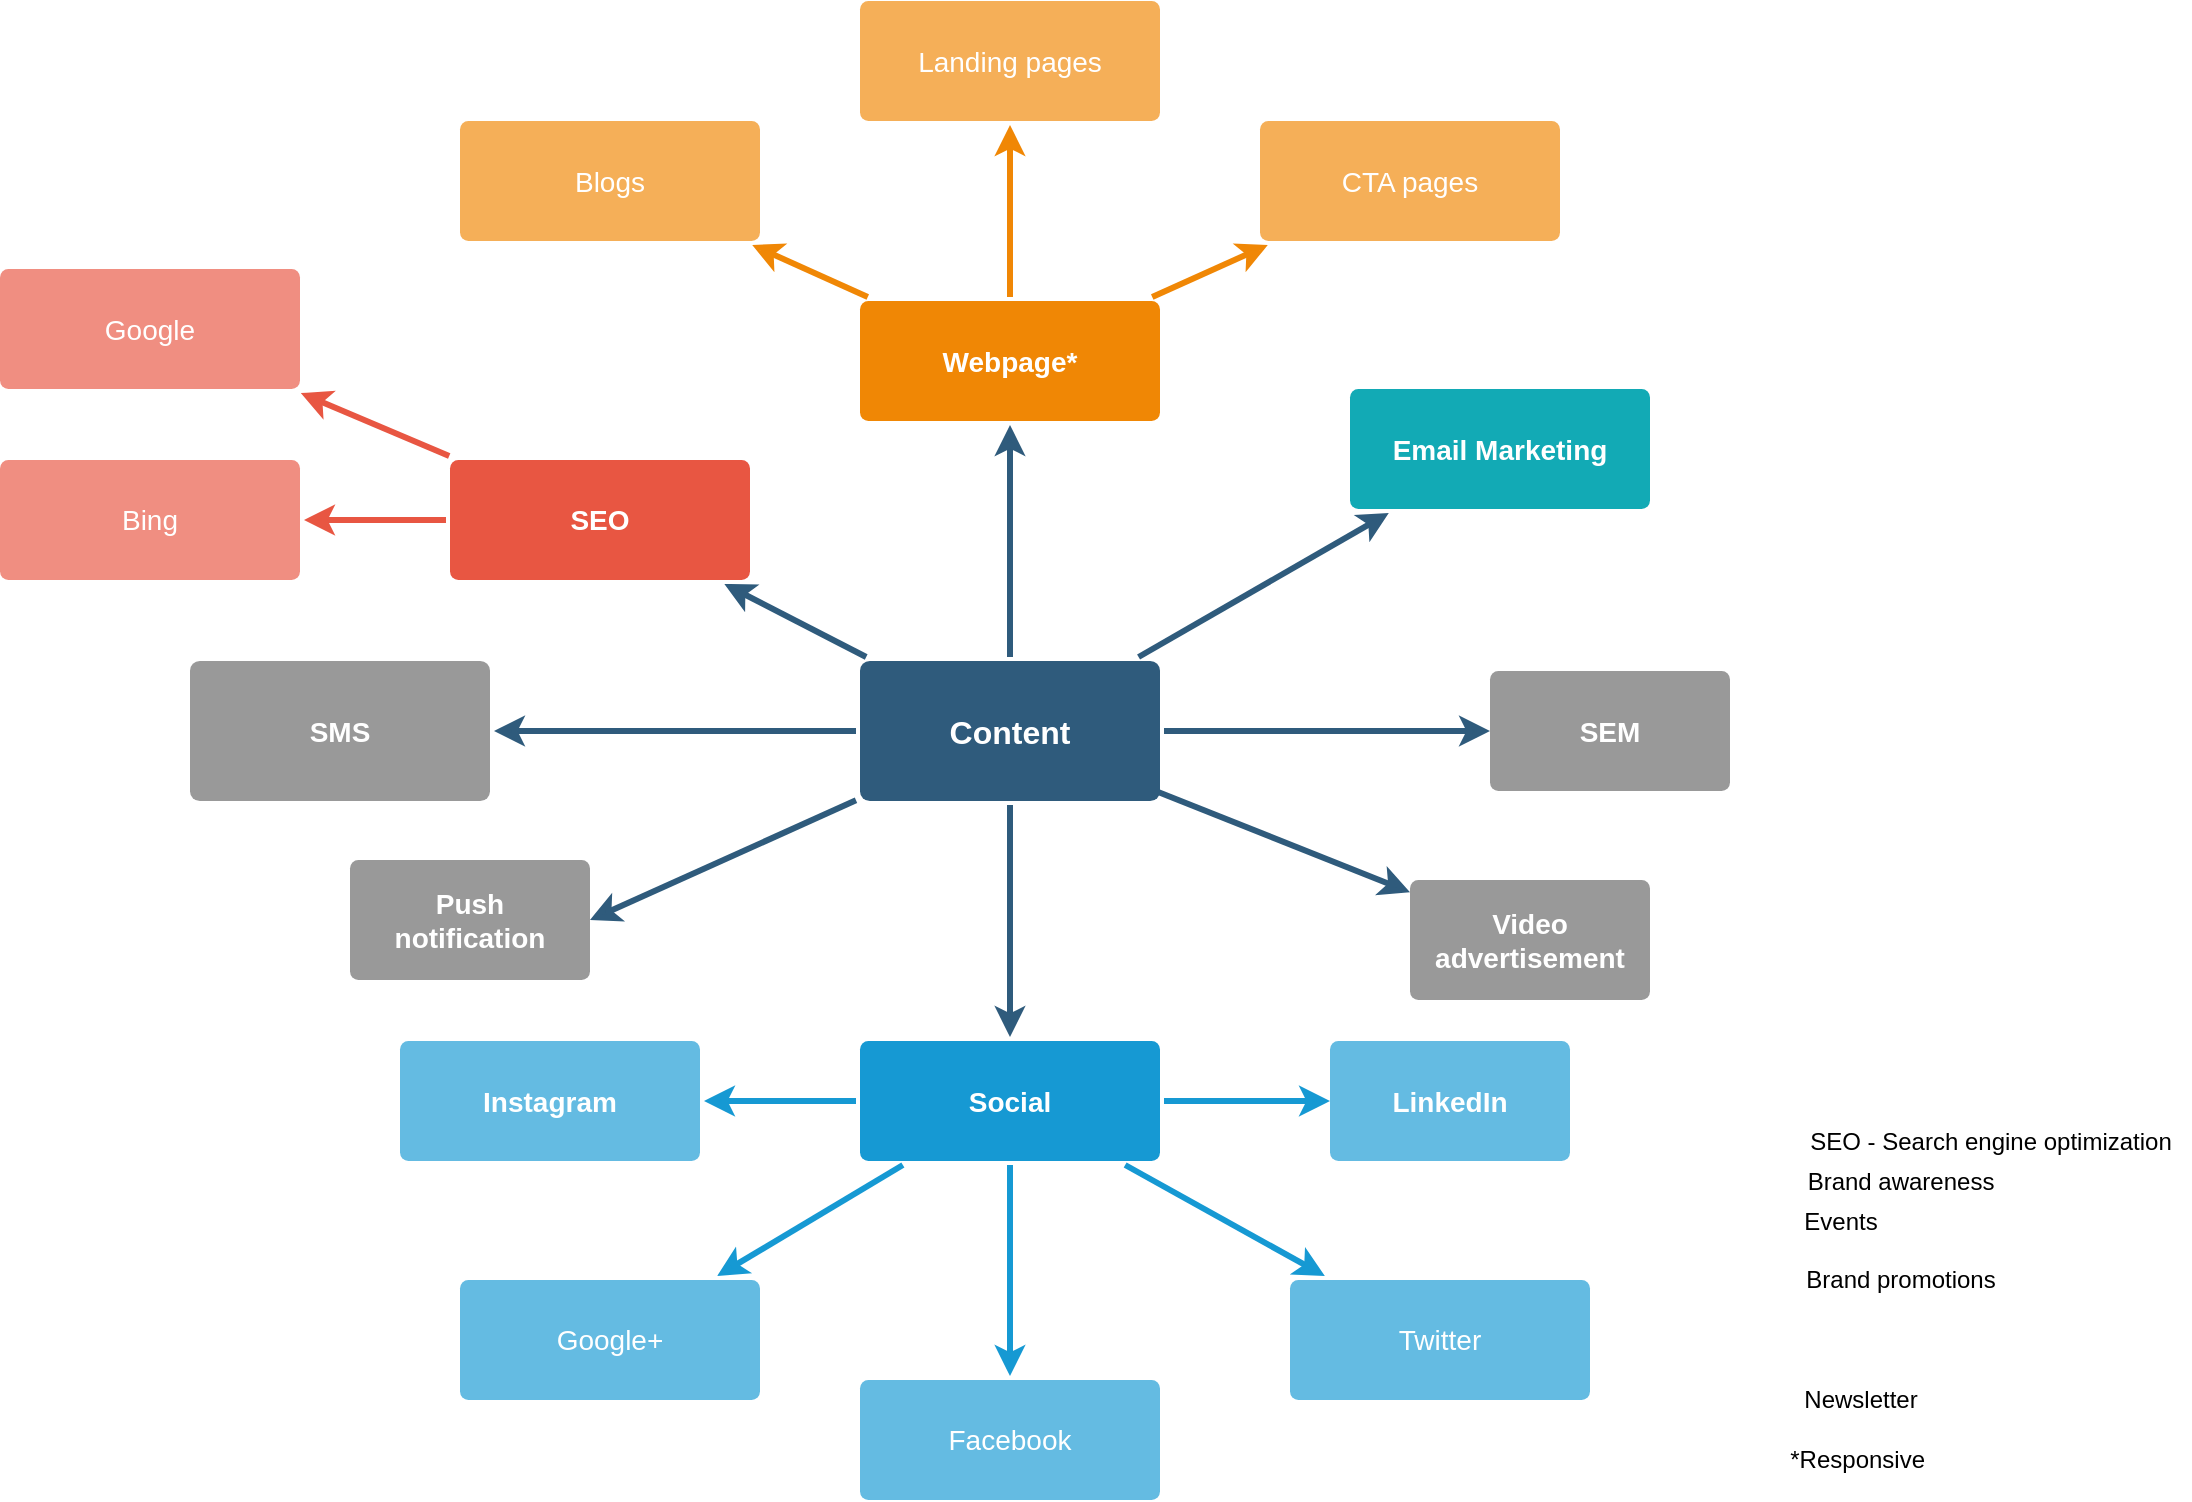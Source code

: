 <mxfile version="16.6.3" type="github" pages="5">
  <diagram id="6a731a19-8d31-9384-78a2-239565b7b9f0" name="Mindmap">
    <mxGraphModel dx="1398" dy="599" grid="1" gridSize="10" guides="1" tooltips="1" connect="1" arrows="1" fold="1" page="1" pageScale="1" pageWidth="1169" pageHeight="827" background="none" math="0" shadow="0">
      <root>
        <mxCell id="0" />
        <mxCell id="1" parent="0" />
        <mxCell id="1745" value="" style="edgeStyle=none;rounded=0;jumpStyle=none;html=1;shadow=0;labelBackgroundColor=none;startArrow=none;startFill=0;endArrow=classic;endFill=1;jettySize=auto;orthogonalLoop=1;strokeColor=#2F5B7C;strokeWidth=3;fontFamily=Helvetica;fontSize=16;fontColor=#23445D;spacing=5;" parent="1" source="1749" target="1764" edge="1">
          <mxGeometry relative="1" as="geometry" />
        </mxCell>
        <mxCell id="1746" value="" style="edgeStyle=none;rounded=0;jumpStyle=none;html=1;shadow=0;labelBackgroundColor=none;startArrow=none;startFill=0;endArrow=classic;endFill=1;jettySize=auto;orthogonalLoop=1;strokeColor=#2F5B7C;strokeWidth=3;fontFamily=Helvetica;fontSize=16;fontColor=#23445D;spacing=5;" parent="1" source="1749" target="1771" edge="1">
          <mxGeometry relative="1" as="geometry" />
        </mxCell>
        <mxCell id="1747" value="" style="edgeStyle=none;rounded=0;jumpStyle=none;html=1;shadow=0;labelBackgroundColor=none;startArrow=none;startFill=0;endArrow=classic;endFill=1;jettySize=auto;orthogonalLoop=1;strokeColor=#2F5B7C;strokeWidth=3;fontFamily=Helvetica;fontSize=16;fontColor=#23445D;spacing=5;" parent="1" source="1749" target="1760" edge="1">
          <mxGeometry relative="1" as="geometry" />
        </mxCell>
        <mxCell id="1748" value="" style="edgeStyle=none;rounded=0;jumpStyle=none;html=1;shadow=0;labelBackgroundColor=none;startArrow=none;startFill=0;endArrow=classic;endFill=1;jettySize=auto;orthogonalLoop=1;strokeColor=#2F5B7C;strokeWidth=3;fontFamily=Helvetica;fontSize=16;fontColor=#23445D;spacing=5;" parent="1" source="1749" target="1753" edge="1">
          <mxGeometry relative="1" as="geometry" />
        </mxCell>
        <mxCell id="qMDPqh7C3rd-g0BdLH-5-1784" value="" style="edgeStyle=orthogonalEdgeStyle;rounded=0;orthogonalLoop=1;jettySize=auto;html=1;labelBackgroundColor=none;fontSize=16;strokeColor=#2F5B7C;fontColor=#23445D;shadow=0;startArrow=none;startFill=0;endFill=1;strokeWidth=3;spacing=5;" parent="1" source="1749" target="qMDPqh7C3rd-g0BdLH-5-1783" edge="1">
          <mxGeometry relative="1" as="geometry" />
        </mxCell>
        <mxCell id="qMDPqh7C3rd-g0BdLH-5-1786" value="" style="rounded=0;orthogonalLoop=1;jettySize=auto;html=1;entryX=1;entryY=0.5;entryDx=0;entryDy=0;labelBackgroundColor=none;fontSize=16;strokeColor=#2F5B7C;fontColor=#23445D;shadow=0;startArrow=none;startFill=0;endFill=1;strokeWidth=3;spacing=5;" parent="1" source="1749" target="qMDPqh7C3rd-g0BdLH-5-1785" edge="1">
          <mxGeometry relative="1" as="geometry" />
        </mxCell>
        <mxCell id="sMMNxPvvEBNHv_05oN5G-1780" value="" style="rounded=0;orthogonalLoop=1;jettySize=auto;html=1;labelBackgroundColor=none;fontSize=16;strokeColor=#2F5B7C;fontColor=#23445D;shadow=0;startArrow=none;startFill=0;endFill=1;strokeWidth=3;spacing=5;" parent="1" source="1749" target="sMMNxPvvEBNHv_05oN5G-1779" edge="1">
          <mxGeometry relative="1" as="geometry" />
        </mxCell>
        <mxCell id="1749" value="Content" style="rounded=1;whiteSpace=wrap;html=1;shadow=0;labelBackgroundColor=none;strokeColor=none;strokeWidth=3;fillColor=#2F5B7C;fontFamily=Helvetica;fontSize=16;fontColor=#FFFFFF;align=center;fontStyle=1;spacing=5;arcSize=7;perimeterSpacing=2;" parent="1" vertex="1">
          <mxGeometry x="495" y="380.5" width="150" height="70" as="geometry" />
        </mxCell>
        <mxCell id="1750" value="" style="edgeStyle=none;rounded=1;jumpStyle=none;html=1;shadow=0;labelBackgroundColor=none;startArrow=none;startFill=0;jettySize=auto;orthogonalLoop=1;strokeColor=#E85642;strokeWidth=3;fontFamily=Helvetica;fontSize=14;fontColor=#FFFFFF;spacing=5;fontStyle=1;fillColor=#b0e3e6;" parent="1" source="1753" target="1756" edge="1">
          <mxGeometry relative="1" as="geometry" />
        </mxCell>
        <mxCell id="1751" value="" style="edgeStyle=none;rounded=1;jumpStyle=none;html=1;shadow=0;labelBackgroundColor=none;startArrow=none;startFill=0;jettySize=auto;orthogonalLoop=1;strokeColor=#E85642;strokeWidth=3;fontFamily=Helvetica;fontSize=14;fontColor=#FFFFFF;spacing=5;fontStyle=1;fillColor=#b0e3e6;" parent="1" source="1753" target="1755" edge="1">
          <mxGeometry relative="1" as="geometry" />
        </mxCell>
        <mxCell id="1753" value="SEO" style="rounded=1;whiteSpace=wrap;html=1;shadow=0;labelBackgroundColor=none;strokeColor=none;strokeWidth=3;fillColor=#e85642;fontFamily=Helvetica;fontSize=14;fontColor=#FFFFFF;align=center;spacing=5;fontStyle=1;arcSize=7;perimeterSpacing=2;" parent="1" vertex="1">
          <mxGeometry x="290" y="280" width="150" height="60" as="geometry" />
        </mxCell>
        <mxCell id="1755" value="Bing" style="rounded=1;whiteSpace=wrap;html=1;shadow=0;labelBackgroundColor=none;strokeColor=none;strokeWidth=3;fillColor=#f08e81;fontFamily=Helvetica;fontSize=14;fontColor=#FFFFFF;align=center;spacing=5;fontStyle=0;arcSize=7;perimeterSpacing=2;" parent="1" vertex="1">
          <mxGeometry x="65" y="280" width="150" height="60" as="geometry" />
        </mxCell>
        <mxCell id="1756" value="Google" style="rounded=1;whiteSpace=wrap;html=1;shadow=0;labelBackgroundColor=none;strokeColor=none;strokeWidth=3;fillColor=#f08e81;fontFamily=Helvetica;fontSize=14;fontColor=#FFFFFF;align=center;spacing=5;fontStyle=0;arcSize=7;perimeterSpacing=2;" parent="1" vertex="1">
          <mxGeometry x="65" y="184.5" width="150" height="60" as="geometry" />
        </mxCell>
        <mxCell id="1757" value="" style="edgeStyle=none;rounded=0;jumpStyle=none;html=1;shadow=0;labelBackgroundColor=none;startArrow=none;startFill=0;endArrow=classic;endFill=1;jettySize=auto;orthogonalLoop=1;strokeColor=#1699D3;strokeWidth=3;fontFamily=Helvetica;fontSize=14;fontColor=#FFFFFF;spacing=5;" parent="1" source="1760" target="1763" edge="1">
          <mxGeometry relative="1" as="geometry" />
        </mxCell>
        <mxCell id="1758" value="" style="edgeStyle=none;rounded=0;jumpStyle=none;html=1;shadow=0;labelBackgroundColor=none;startArrow=none;startFill=0;endArrow=classic;endFill=1;jettySize=auto;orthogonalLoop=1;strokeColor=#1699D3;strokeWidth=3;fontFamily=Helvetica;fontSize=14;fontColor=#FFFFFF;spacing=5;" parent="1" source="1760" target="1762" edge="1">
          <mxGeometry relative="1" as="geometry" />
        </mxCell>
        <mxCell id="1759" value="" style="edgeStyle=none;rounded=0;jumpStyle=none;html=1;shadow=0;labelBackgroundColor=none;startArrow=none;startFill=0;endArrow=classic;endFill=1;jettySize=auto;orthogonalLoop=1;strokeColor=#1699D3;strokeWidth=3;fontFamily=Helvetica;fontSize=14;fontColor=#FFFFFF;spacing=5;" parent="1" source="1760" target="1761" edge="1">
          <mxGeometry relative="1" as="geometry" />
        </mxCell>
        <mxCell id="qMDPqh7C3rd-g0BdLH-5-1780" value="" style="edgeStyle=orthogonalEdgeStyle;rounded=0;orthogonalLoop=1;jettySize=auto;html=1;labelBackgroundColor=none;fontSize=14;strokeColor=#1699D3;fontColor=#FFFFFF;shadow=0;startArrow=none;startFill=0;endFill=1;strokeWidth=3;spacing=5;" parent="1" source="1760" target="qMDPqh7C3rd-g0BdLH-5-1779" edge="1">
          <mxGeometry relative="1" as="geometry" />
        </mxCell>
        <mxCell id="qMDPqh7C3rd-g0BdLH-5-1782" value="" style="edgeStyle=orthogonalEdgeStyle;rounded=0;orthogonalLoop=1;jettySize=auto;html=1;labelBackgroundColor=none;fontSize=14;strokeColor=#1699D3;fontColor=#FFFFFF;shadow=0;startArrow=none;startFill=0;endFill=1;strokeWidth=3;spacing=5;" parent="1" source="1760" target="qMDPqh7C3rd-g0BdLH-5-1781" edge="1">
          <mxGeometry relative="1" as="geometry" />
        </mxCell>
        <mxCell id="1760" value="Social" style="rounded=1;whiteSpace=wrap;html=1;shadow=0;labelBackgroundColor=none;strokeColor=none;strokeWidth=3;fillColor=#1699d3;fontFamily=Helvetica;fontSize=14;fontColor=#FFFFFF;align=center;spacing=5;fontStyle=1;arcSize=7;perimeterSpacing=2;" parent="1" vertex="1">
          <mxGeometry x="495" y="570.5" width="150" height="60" as="geometry" />
        </mxCell>
        <mxCell id="1761" value="Twitter" style="rounded=1;whiteSpace=wrap;html=1;shadow=0;labelBackgroundColor=none;strokeColor=none;strokeWidth=3;fillColor=#64bbe2;fontFamily=Helvetica;fontSize=14;fontColor=#FFFFFF;align=center;spacing=5;arcSize=7;perimeterSpacing=2;" parent="1" vertex="1">
          <mxGeometry x="710" y="690" width="150" height="60" as="geometry" />
        </mxCell>
        <mxCell id="1762" value="Facebook" style="rounded=1;whiteSpace=wrap;html=1;shadow=0;labelBackgroundColor=none;strokeColor=none;strokeWidth=3;fillColor=#64bbe2;fontFamily=Helvetica;fontSize=14;fontColor=#FFFFFF;align=center;spacing=5;arcSize=7;perimeterSpacing=2;" parent="1" vertex="1">
          <mxGeometry x="495" y="740" width="150" height="60" as="geometry" />
        </mxCell>
        <mxCell id="1763" value="Google+" style="rounded=1;whiteSpace=wrap;html=1;shadow=0;labelBackgroundColor=none;strokeColor=none;strokeWidth=3;fillColor=#64bbe2;fontFamily=Helvetica;fontSize=14;fontColor=#FFFFFF;align=center;spacing=5;arcSize=7;perimeterSpacing=2;" parent="1" vertex="1">
          <mxGeometry x="295" y="690" width="150" height="60" as="geometry" />
        </mxCell>
        <mxCell id="1764" value="Webpage*" style="rounded=1;whiteSpace=wrap;html=1;shadow=0;labelBackgroundColor=none;strokeColor=none;strokeWidth=3;fillColor=#F08705;fontFamily=Helvetica;fontSize=14;fontColor=#FFFFFF;align=center;spacing=5;fontStyle=1;arcSize=7;perimeterSpacing=2;" parent="1" vertex="1">
          <mxGeometry x="495" y="200.5" width="150" height="60" as="geometry" />
        </mxCell>
        <mxCell id="1765" value="CTA pages" style="rounded=1;whiteSpace=wrap;html=1;shadow=0;labelBackgroundColor=none;strokeColor=none;strokeWidth=3;fillColor=#f5af58;fontFamily=Helvetica;fontSize=14;fontColor=#FFFFFF;align=center;spacing=5;arcSize=7;perimeterSpacing=2;" parent="1" vertex="1">
          <mxGeometry x="695" y="110.5" width="150" height="60" as="geometry" />
        </mxCell>
        <mxCell id="1766" value="" style="edgeStyle=none;rounded=0;jumpStyle=none;html=1;shadow=0;labelBackgroundColor=none;startArrow=none;startFill=0;endArrow=classic;endFill=1;jettySize=auto;orthogonalLoop=1;strokeColor=#F08705;strokeWidth=3;fontFamily=Helvetica;fontSize=14;fontColor=#FFFFFF;spacing=5;" parent="1" source="1764" target="1765" edge="1">
          <mxGeometry relative="1" as="geometry" />
        </mxCell>
        <mxCell id="1767" value="Landing pages" style="rounded=1;whiteSpace=wrap;html=1;shadow=0;labelBackgroundColor=none;strokeColor=none;strokeWidth=3;fillColor=#f5af58;fontFamily=Helvetica;fontSize=14;fontColor=#FFFFFF;align=center;spacing=5;arcSize=7;perimeterSpacing=2;" parent="1" vertex="1">
          <mxGeometry x="495" y="50.5" width="150" height="60" as="geometry" />
        </mxCell>
        <mxCell id="1768" value="" style="edgeStyle=none;rounded=0;jumpStyle=none;html=1;shadow=0;labelBackgroundColor=none;startArrow=none;startFill=0;endArrow=classic;endFill=1;jettySize=auto;orthogonalLoop=1;strokeColor=#F08705;strokeWidth=3;fontFamily=Helvetica;fontSize=14;fontColor=#FFFFFF;spacing=5;" parent="1" source="1764" target="1767" edge="1">
          <mxGeometry relative="1" as="geometry" />
        </mxCell>
        <mxCell id="1769" value="Blogs" style="rounded=1;whiteSpace=wrap;html=1;shadow=0;labelBackgroundColor=none;strokeColor=none;strokeWidth=3;fillColor=#f5af58;fontFamily=Helvetica;fontSize=14;fontColor=#FFFFFF;align=center;spacing=5;arcSize=7;perimeterSpacing=2;" parent="1" vertex="1">
          <mxGeometry x="295" y="110.5" width="150" height="60" as="geometry" />
        </mxCell>
        <mxCell id="1770" value="" style="edgeStyle=none;rounded=0;jumpStyle=none;html=1;shadow=0;labelBackgroundColor=none;startArrow=none;startFill=0;endArrow=classic;endFill=1;jettySize=auto;orthogonalLoop=1;strokeColor=#F08705;strokeWidth=3;fontFamily=Helvetica;fontSize=14;fontColor=#FFFFFF;spacing=5;" parent="1" source="1764" target="1769" edge="1">
          <mxGeometry relative="1" as="geometry" />
        </mxCell>
        <mxCell id="1771" value="Email Marketing" style="rounded=1;whiteSpace=wrap;html=1;shadow=0;labelBackgroundColor=none;strokeColor=none;strokeWidth=3;fillColor=#12aab5;fontFamily=Helvetica;fontSize=14;fontColor=#FFFFFF;align=center;spacing=5;fontStyle=1;arcSize=7;perimeterSpacing=2;" parent="1" vertex="1">
          <mxGeometry x="740" y="244.5" width="150" height="60" as="geometry" />
        </mxCell>
        <mxCell id="qMDPqh7C3rd-g0BdLH-5-1779" value="LinkedIn" style="whiteSpace=wrap;html=1;fontSize=14;fillColor=#64bbe2;strokeColor=none;fontColor=#FFFFFF;rounded=1;shadow=0;labelBackgroundColor=none;strokeWidth=3;spacing=5;fontStyle=1;arcSize=7;" parent="1" vertex="1">
          <mxGeometry x="730" y="570.5" width="120" height="60" as="geometry" />
        </mxCell>
        <mxCell id="qMDPqh7C3rd-g0BdLH-5-1781" value="Instagram" style="rounded=1;whiteSpace=wrap;html=1;shadow=0;labelBackgroundColor=none;strokeColor=none;strokeWidth=3;fillColor=#64bbe2;fontFamily=Helvetica;fontSize=14;fontColor=#FFFFFF;align=center;spacing=5;fontStyle=1;arcSize=7;perimeterSpacing=2;" parent="1" vertex="1">
          <mxGeometry x="265" y="570.5" width="150" height="60" as="geometry" />
        </mxCell>
        <mxCell id="qMDPqh7C3rd-g0BdLH-5-1783" value="SMS" style="rounded=1;whiteSpace=wrap;html=1;shadow=0;labelBackgroundColor=none;strokeColor=none;strokeWidth=3;fillColor=#999999;fontFamily=Helvetica;fontSize=14;align=center;fontStyle=1;spacing=5;arcSize=7;perimeterSpacing=2;fontColor=#FFFFFF;" parent="1" vertex="1">
          <mxGeometry x="160" y="380.5" width="150" height="70" as="geometry" />
        </mxCell>
        <mxCell id="qMDPqh7C3rd-g0BdLH-5-1785" value="Push notification" style="whiteSpace=wrap;html=1;fontSize=14;fillColor=#999999;strokeColor=none;rounded=1;shadow=0;labelBackgroundColor=none;strokeWidth=3;fontStyle=1;spacing=5;arcSize=7;fontColor=#FFFFFF;" parent="1" vertex="1">
          <mxGeometry x="240" y="480" width="120" height="60" as="geometry" />
        </mxCell>
        <mxCell id="sMMNxPvvEBNHv_05oN5G-1779" value="SEM" style="whiteSpace=wrap;html=1;fontSize=14;fillColor=#999999;strokeColor=none;fontColor=#FFFFFF;rounded=1;shadow=0;labelBackgroundColor=none;strokeWidth=3;fontStyle=1;spacing=5;arcSize=7;" parent="1" vertex="1">
          <mxGeometry x="810" y="385.5" width="120" height="60" as="geometry" />
        </mxCell>
        <mxCell id="4GUfr5tWcX7f518a0xw5-1779" value="Brand awareness" style="text;html=1;align=center;verticalAlign=middle;resizable=0;points=[];autosize=1;strokeColor=none;fillColor=none;" parent="1" vertex="1">
          <mxGeometry x="960" y="630.5" width="110" height="20" as="geometry" />
        </mxCell>
        <mxCell id="4GUfr5tWcX7f518a0xw5-1780" value="Events" style="text;html=1;align=center;verticalAlign=middle;resizable=0;points=[];autosize=1;strokeColor=none;fillColor=none;" parent="1" vertex="1">
          <mxGeometry x="960" y="650.5" width="50" height="20" as="geometry" />
        </mxCell>
        <mxCell id="4GUfr5tWcX7f518a0xw5-1781" value="Brand promotions" style="text;html=1;align=center;verticalAlign=middle;resizable=0;points=[];autosize=1;strokeColor=none;fillColor=none;" parent="1" vertex="1">
          <mxGeometry x="960" y="680" width="110" height="20" as="geometry" />
        </mxCell>
        <mxCell id="4GUfr5tWcX7f518a0xw5-1782" value="Newsletter" style="text;html=1;align=center;verticalAlign=middle;resizable=0;points=[];autosize=1;strokeColor=none;fillColor=none;" parent="1" vertex="1">
          <mxGeometry x="960" y="740" width="70" height="20" as="geometry" />
        </mxCell>
        <mxCell id="4GUfr5tWcX7f518a0xw5-1784" value="" style="rounded=0;orthogonalLoop=1;jettySize=auto;html=1;labelBackgroundColor=none;fontSize=16;strokeColor=#2F5B7C;fontColor=#23445D;shadow=0;startArrow=none;startFill=0;endFill=1;strokeWidth=3;spacing=5;exitX=0.981;exitY=0.912;exitDx=0;exitDy=0;exitPerimeter=0;" parent="1" source="1749" target="4GUfr5tWcX7f518a0xw5-1785" edge="1">
          <mxGeometry relative="1" as="geometry">
            <mxPoint x="643.5" y="500" as="sourcePoint" />
          </mxGeometry>
        </mxCell>
        <mxCell id="4GUfr5tWcX7f518a0xw5-1785" value="Video advertisement" style="whiteSpace=wrap;html=1;fontSize=14;fillColor=#999999;strokeColor=none;fontColor=#FFFFFF;rounded=1;shadow=0;labelBackgroundColor=none;strokeWidth=3;fontStyle=1;spacing=5;arcSize=7;" parent="1" vertex="1">
          <mxGeometry x="770" y="490" width="120" height="60" as="geometry" />
        </mxCell>
        <mxCell id="4GUfr5tWcX7f518a0xw5-1786" value="*Responsive&amp;nbsp;" style="text;html=1;align=center;verticalAlign=middle;resizable=0;points=[];autosize=1;strokeColor=none;fillColor=none;" parent="1" vertex="1">
          <mxGeometry x="950" y="770" width="90" height="20" as="geometry" />
        </mxCell>
        <mxCell id="4yr2dG9Ky1vFJuWcAASF-1771" value="SEO - Search engine optimization" style="text;html=1;align=center;verticalAlign=middle;resizable=0;points=[];autosize=1;strokeColor=none;fillColor=none;" vertex="1" parent="1">
          <mxGeometry x="960" y="610.5" width="200" height="20" as="geometry" />
        </mxCell>
      </root>
    </mxGraphModel>
  </diagram>
  <diagram id="xjeJi3oT8AvqAZj6xbHa" name="Usecase diagram">
    <mxGraphModel dx="946" dy="565" grid="1" gridSize="10" guides="1" tooltips="1" connect="1" arrows="1" fold="1" page="1" pageScale="1" pageWidth="850" pageHeight="1100" math="0" shadow="0">
      <root>
        <mxCell id="4QE8aAwsOugIXesAgNsb-0" />
        <mxCell id="4QE8aAwsOugIXesAgNsb-1" parent="4QE8aAwsOugIXesAgNsb-0" />
      </root>
    </mxGraphModel>
  </diagram>
  <diagram id="vL02LKgQifACxf5Gw2fU" name="High level solution">
    <mxGraphModel dx="946" dy="565" grid="1" gridSize="10" guides="1" tooltips="1" connect="1" arrows="1" fold="1" page="1" pageScale="1" pageWidth="850" pageHeight="1100" math="0" shadow="0">
      <root>
        <mxCell id="iT4aeIwx9N05RyY41tt9-0" />
        <mxCell id="iT4aeIwx9N05RyY41tt9-1" parent="iT4aeIwx9N05RyY41tt9-0" />
      </root>
    </mxGraphModel>
  </diagram>
  <diagram id="1KCskCT50FMwiSbUzeYf" name="Reference architecture">
    <mxGraphModel dx="946" dy="565" grid="1" gridSize="10" guides="1" tooltips="1" connect="1" arrows="1" fold="1" page="1" pageScale="1" pageWidth="850" pageHeight="1100" math="0" shadow="0">
      <root>
        <mxCell id="pW886rfsHKzMGx7Xdsqe-0" />
        <mxCell id="pW886rfsHKzMGx7Xdsqe-1" parent="pW886rfsHKzMGx7Xdsqe-0" />
      </root>
    </mxGraphModel>
  </diagram>
  <diagram id="PLm8t9ylzdel2q9cbTJB" name="Page-5">
    <mxGraphModel dx="946" dy="565" grid="1" gridSize="10" guides="1" tooltips="1" connect="1" arrows="1" fold="1" page="1" pageScale="1" pageWidth="850" pageHeight="1100" math="0" shadow="0">
      <root>
        <mxCell id="9u2LRqtsgxZbeHOHgDgg-0" />
        <mxCell id="9u2LRqtsgxZbeHOHgDgg-1" parent="9u2LRqtsgxZbeHOHgDgg-0" />
      </root>
    </mxGraphModel>
  </diagram>
</mxfile>
